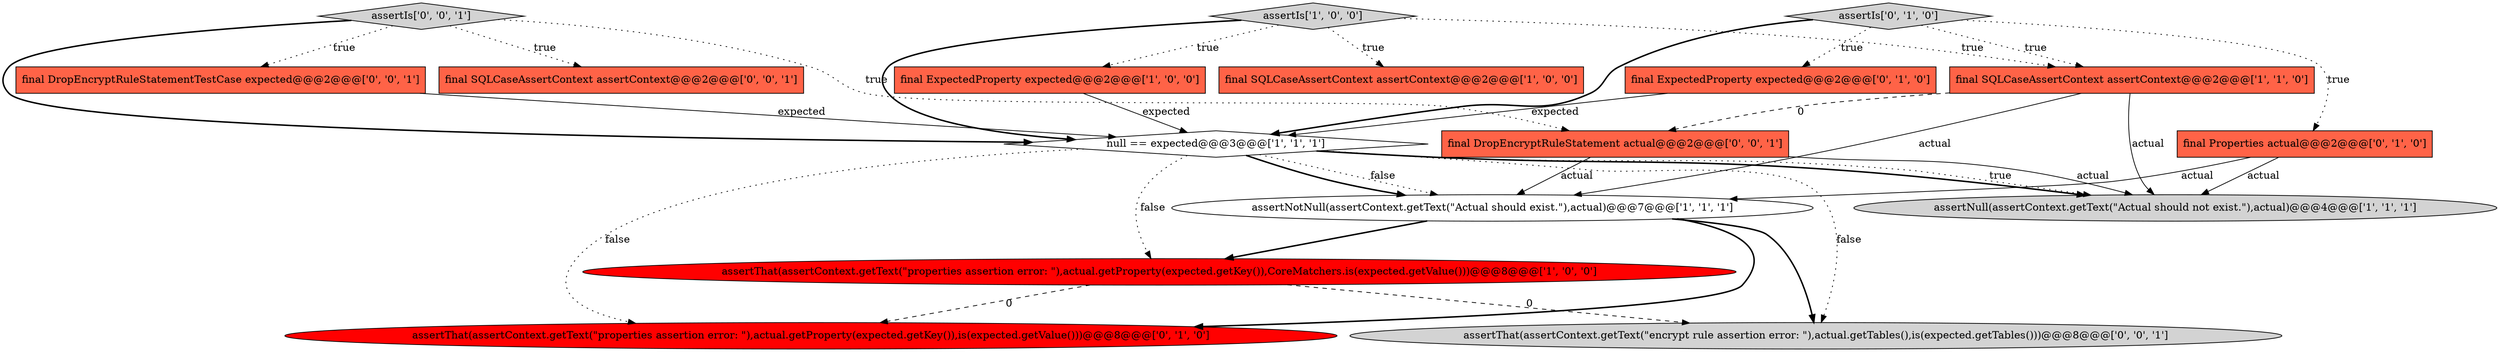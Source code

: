 digraph {
15 [style = filled, label = "final DropEncryptRuleStatement actual@@@2@@@['0', '0', '1']", fillcolor = tomato, shape = box image = "AAA0AAABBB3BBB"];
16 [style = filled, label = "assertIs['0', '0', '1']", fillcolor = lightgray, shape = diamond image = "AAA0AAABBB3BBB"];
3 [style = filled, label = "null == expected@@@3@@@['1', '1', '1']", fillcolor = white, shape = diamond image = "AAA0AAABBB1BBB"];
0 [style = filled, label = "final ExpectedProperty expected@@@2@@@['1', '0', '0']", fillcolor = tomato, shape = box image = "AAA0AAABBB1BBB"];
5 [style = filled, label = "assertNull(assertContext.getText(\"Actual should not exist.\"),actual)@@@4@@@['1', '1', '1']", fillcolor = lightgray, shape = ellipse image = "AAA0AAABBB1BBB"];
12 [style = filled, label = "assertThat(assertContext.getText(\"encrypt rule assertion error: \"),actual.getTables(),is(expected.getTables()))@@@8@@@['0', '0', '1']", fillcolor = lightgray, shape = ellipse image = "AAA0AAABBB3BBB"];
1 [style = filled, label = "final SQLCaseAssertContext assertContext@@@2@@@['1', '0', '0']", fillcolor = tomato, shape = box image = "AAA0AAABBB1BBB"];
13 [style = filled, label = "final DropEncryptRuleStatementTestCase expected@@@2@@@['0', '0', '1']", fillcolor = tomato, shape = box image = "AAA0AAABBB3BBB"];
6 [style = filled, label = "assertIs['1', '0', '0']", fillcolor = lightgray, shape = diamond image = "AAA0AAABBB1BBB"];
9 [style = filled, label = "final ExpectedProperty expected@@@2@@@['0', '1', '0']", fillcolor = tomato, shape = box image = "AAA0AAABBB2BBB"];
11 [style = filled, label = "assertIs['0', '1', '0']", fillcolor = lightgray, shape = diamond image = "AAA0AAABBB2BBB"];
4 [style = filled, label = "assertThat(assertContext.getText(\"properties assertion error: \"),actual.getProperty(expected.getKey()),CoreMatchers.is(expected.getValue()))@@@8@@@['1', '0', '0']", fillcolor = red, shape = ellipse image = "AAA1AAABBB1BBB"];
14 [style = filled, label = "final SQLCaseAssertContext assertContext@@@2@@@['0', '0', '1']", fillcolor = tomato, shape = box image = "AAA0AAABBB3BBB"];
10 [style = filled, label = "final Properties actual@@@2@@@['0', '1', '0']", fillcolor = tomato, shape = box image = "AAA0AAABBB2BBB"];
8 [style = filled, label = "assertThat(assertContext.getText(\"properties assertion error: \"),actual.getProperty(expected.getKey()),is(expected.getValue()))@@@8@@@['0', '1', '0']", fillcolor = red, shape = ellipse image = "AAA1AAABBB2BBB"];
7 [style = filled, label = "assertNotNull(assertContext.getText(\"Actual should exist.\"),actual)@@@7@@@['1', '1', '1']", fillcolor = white, shape = ellipse image = "AAA0AAABBB1BBB"];
2 [style = filled, label = "final SQLCaseAssertContext assertContext@@@2@@@['1', '1', '0']", fillcolor = tomato, shape = box image = "AAA0AAABBB1BBB"];
16->3 [style = bold, label=""];
6->3 [style = bold, label=""];
16->13 [style = dotted, label="true"];
2->5 [style = solid, label="actual"];
7->12 [style = bold, label=""];
3->4 [style = dotted, label="false"];
11->10 [style = dotted, label="true"];
15->5 [style = solid, label="actual"];
6->1 [style = dotted, label="true"];
2->7 [style = solid, label="actual"];
3->7 [style = dotted, label="false"];
11->9 [style = dotted, label="true"];
10->5 [style = solid, label="actual"];
7->4 [style = bold, label=""];
7->8 [style = bold, label=""];
3->8 [style = dotted, label="false"];
0->3 [style = solid, label="expected"];
4->12 [style = dashed, label="0"];
2->15 [style = dashed, label="0"];
3->12 [style = dotted, label="false"];
10->7 [style = solid, label="actual"];
3->5 [style = bold, label=""];
11->2 [style = dotted, label="true"];
3->5 [style = dotted, label="true"];
6->2 [style = dotted, label="true"];
15->7 [style = solid, label="actual"];
3->7 [style = bold, label=""];
11->3 [style = bold, label=""];
16->14 [style = dotted, label="true"];
13->3 [style = solid, label="expected"];
4->8 [style = dashed, label="0"];
9->3 [style = solid, label="expected"];
6->0 [style = dotted, label="true"];
16->15 [style = dotted, label="true"];
}
